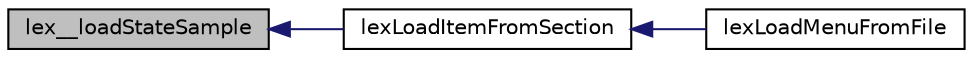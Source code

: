 digraph G
{
  edge [fontname="Helvetica",fontsize="10",labelfontname="Helvetica",labelfontsize="10"];
  node [fontname="Helvetica",fontsize="10",shape=record];
  rankdir=LR;
  Node1 [label="lex__loadStateSample",height=0.2,width=0.4,color="black", fillcolor="grey75", style="filled" fontcolor="black"];
  Node1 -> Node2 [dir=back,color="midnightblue",fontsize="10",style="solid",fontname="Helvetica"];
  Node2 [label="lexLoadItemFromSection",height=0.2,width=0.4,color="black", fillcolor="white", style="filled",URL="$lexmenu_8c.html#aa0eec9d940fb7595f52d0ea6455ff72c"];
  Node2 -> Node3 [dir=back,color="midnightblue",fontsize="10",style="solid",fontname="Helvetica"];
  Node3 [label="lexLoadMenuFromFile",height=0.2,width=0.4,color="black", fillcolor="white", style="filled",URL="$lexmenu_8c.html#a00bdf171af39c55de7695406e5953e5d"];
}
